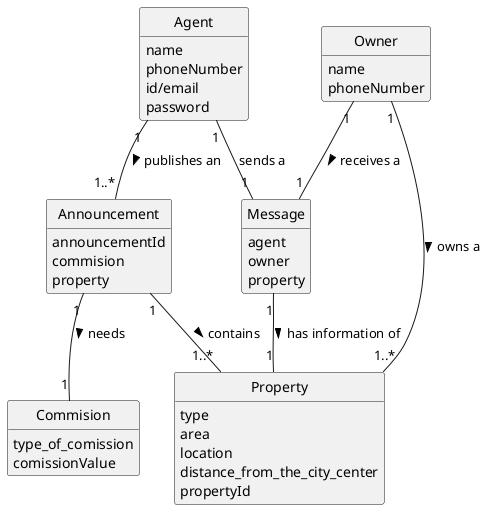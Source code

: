@startuml
skinparam monochrome true
skinparam packageStyle rectangle
skinparam shadowing false

'left to right direction

skinparam classAttributeIconSize 0

hide circle
hide methods

class Agent {
name
phoneNumber
id/email
password
}
class Owner{
name
phoneNumber


}
class Message{
agent
owner
property

}






class Property {
   type
   area
   location
    distance_from_the_city_center
    propertyId

}

class Announcement {
announcementId
commision
property
  }
 class Commision {
     type_of_comission
     comissionValue
     }

Owner "1" -- "1..*" Property : owns a >
Agent "1" -- "1..*" Announcement : publishes an >
Announcement "1"-- "1..*" Property: contains >
Announcement"1"--"1" Commision : needs >
Owner "1"--"1" Message : receives a >
Agent "1"--"1" Message : sends a
Message "1"--"1" Property : has information of >
@enduml